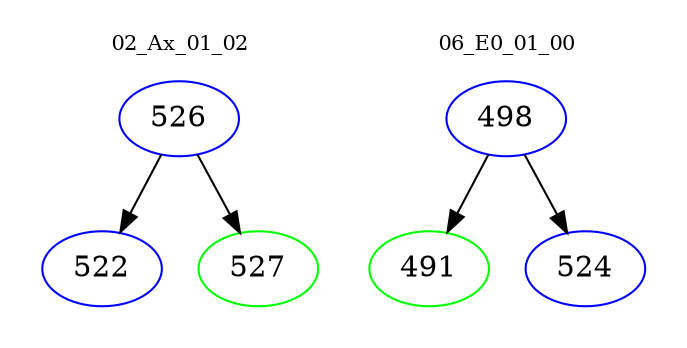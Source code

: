 digraph{
subgraph cluster_0 {
color = white
label = "02_Ax_01_02";
fontsize=10;
T0_526 [label="526", color="blue"]
T0_526 -> T0_522 [color="black"]
T0_522 [label="522", color="blue"]
T0_526 -> T0_527 [color="black"]
T0_527 [label="527", color="green"]
}
subgraph cluster_1 {
color = white
label = "06_E0_01_00";
fontsize=10;
T1_498 [label="498", color="blue"]
T1_498 -> T1_491 [color="black"]
T1_491 [label="491", color="green"]
T1_498 -> T1_524 [color="black"]
T1_524 [label="524", color="blue"]
}
}
